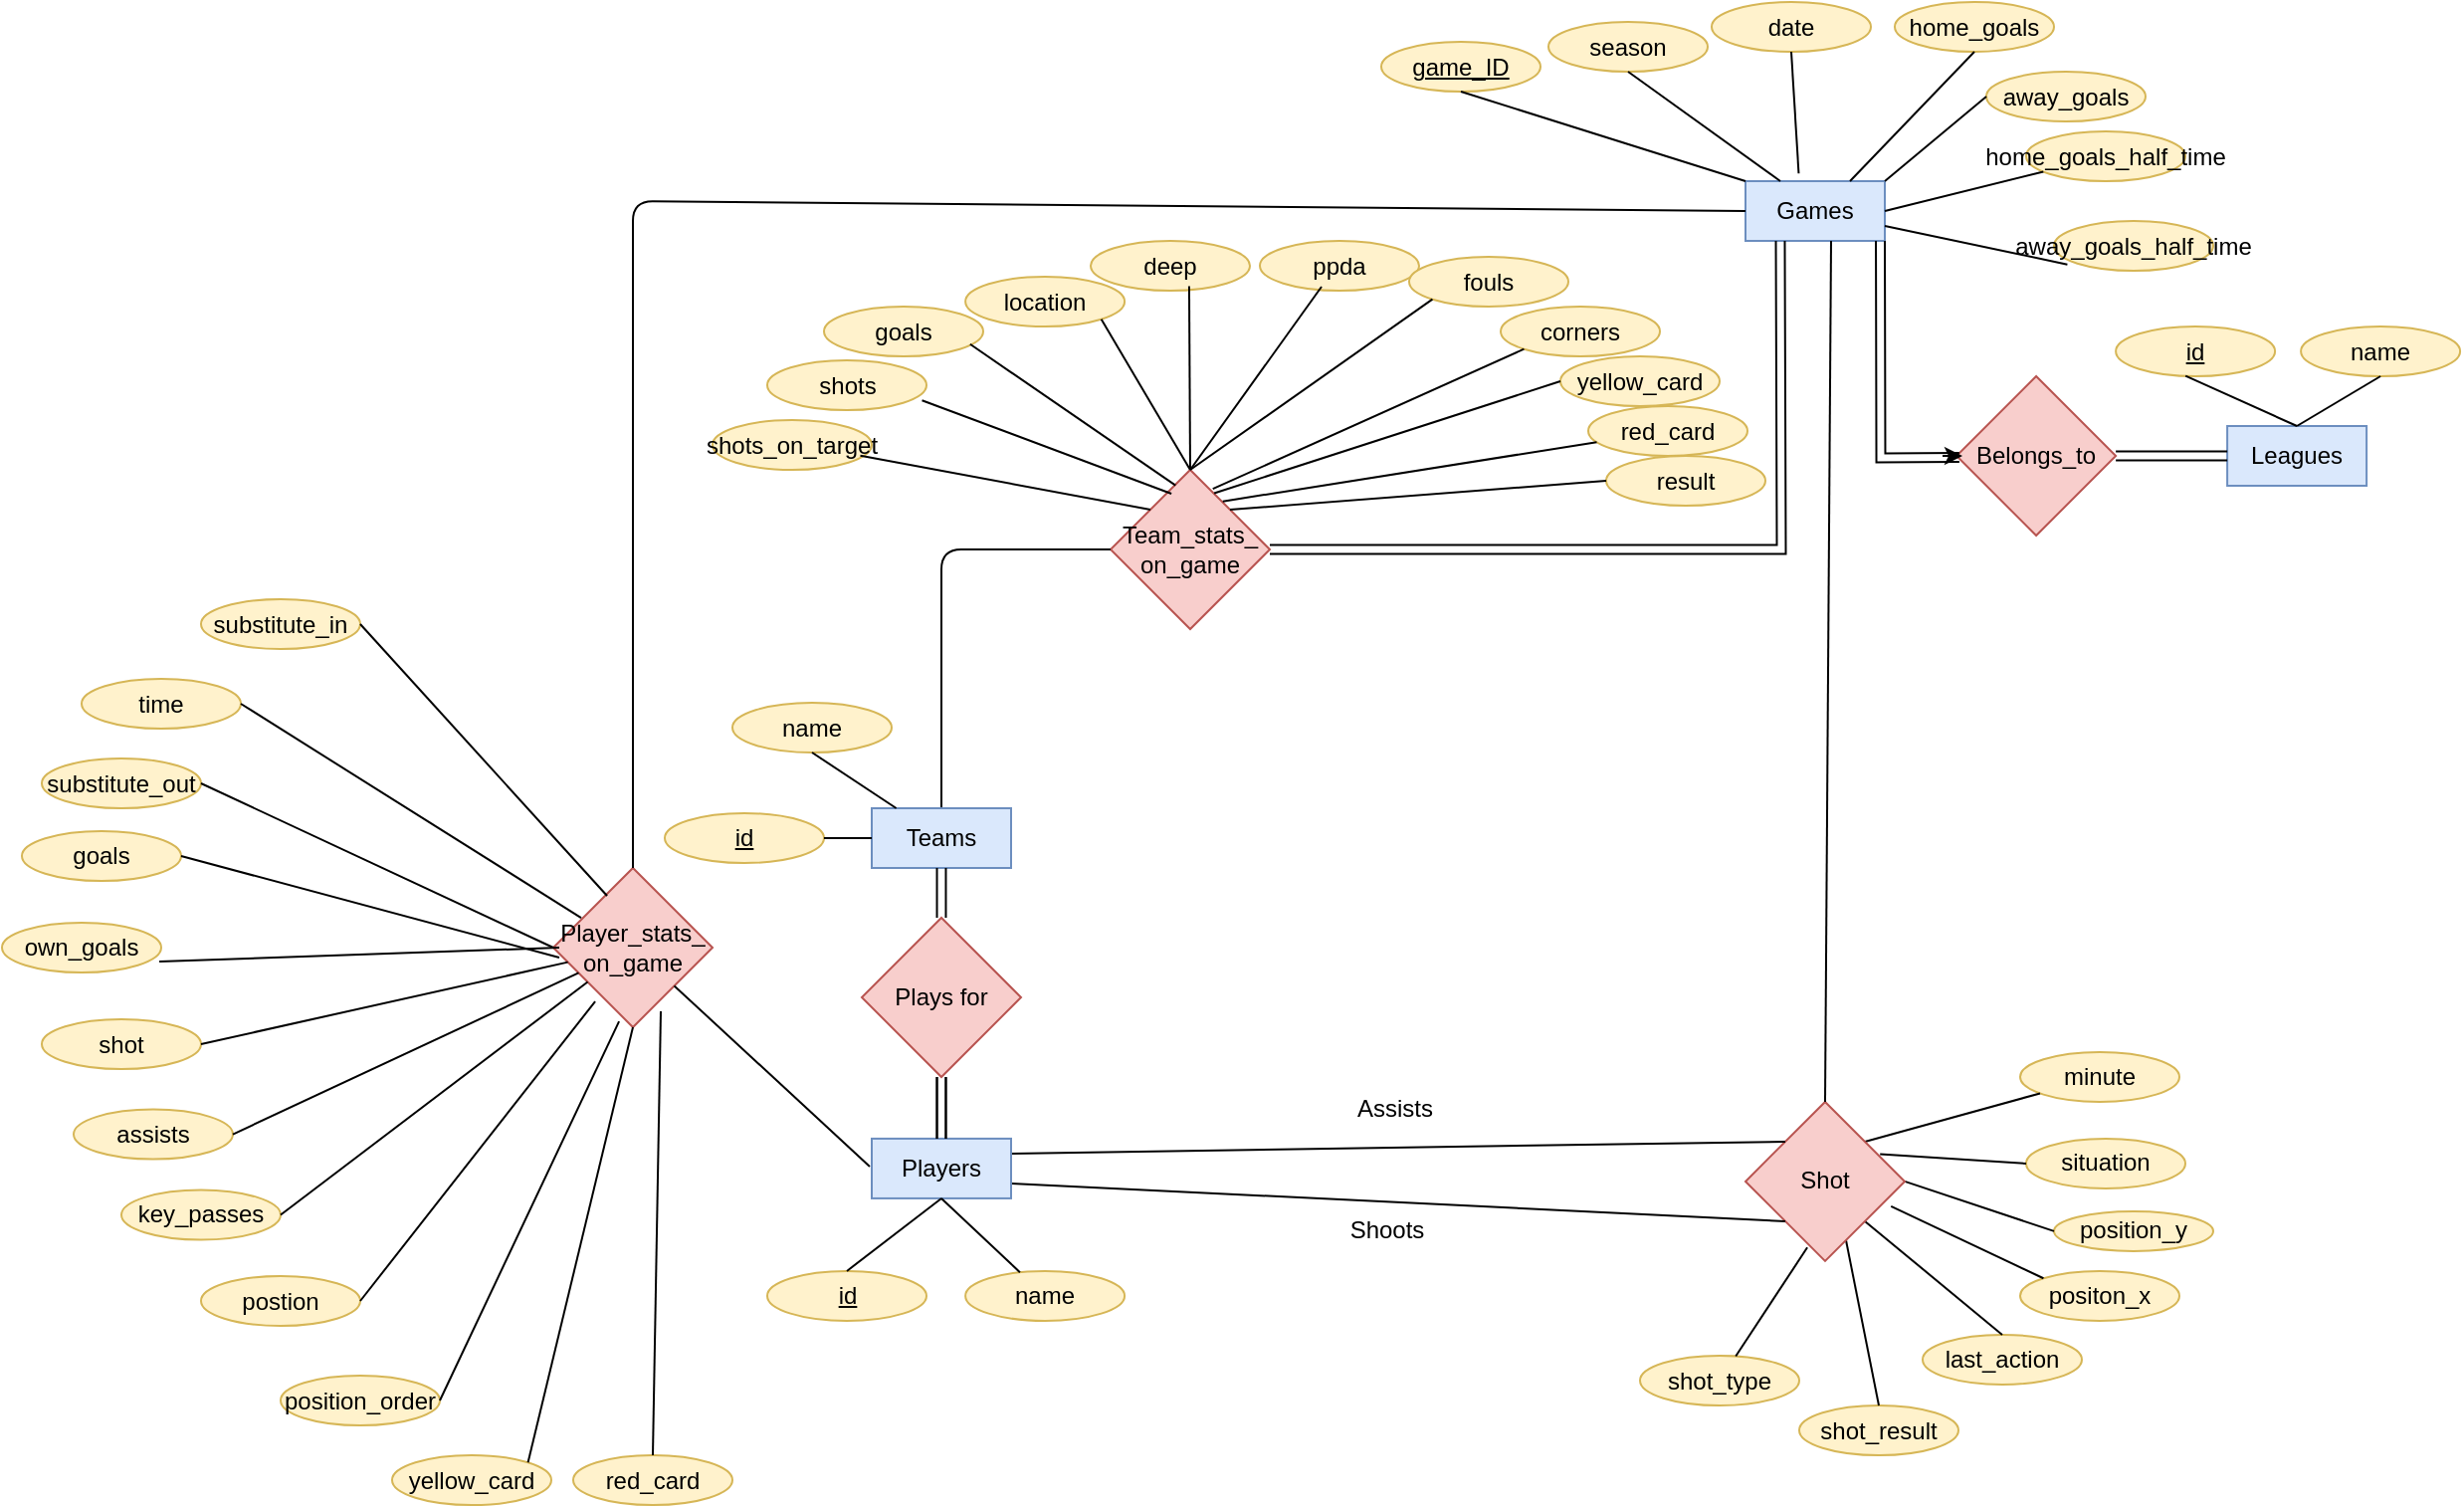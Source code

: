 <mxfile version="15.5.8" type="device"><diagram id="uueZ-VJAmsotww1kCREx" name="Page-1"><mxGraphModel dx="2762" dy="-113" grid="1" gridSize="10" guides="1" tooltips="1" connect="1" arrows="1" fold="1" page="1" pageScale="1" pageWidth="1100" pageHeight="850" math="0" shadow="0"><root><mxCell id="0"/><mxCell id="1" parent="0"/><mxCell id="9hsMUB3Afb42HkKwPOft-4" value="Games" style="rounded=0;whiteSpace=wrap;html=1;fillColor=#dae8fc;strokeColor=#6c8ebf;" parent="1" vertex="1"><mxGeometry x="226" y="988" width="70" height="30" as="geometry"/></mxCell><mxCell id="9hsMUB3Afb42HkKwPOft-22" value="name" style="ellipse;whiteSpace=wrap;html=1;fillColor=#fff2cc;strokeColor=#d6b656;" parent="1" vertex="1"><mxGeometry x="-283" y="1250" width="80" height="25" as="geometry"/></mxCell><mxCell id="9hsMUB3Afb42HkKwPOft-31" value="name" style="ellipse;whiteSpace=wrap;html=1;fillColor=#fff2cc;strokeColor=#d6b656;" parent="1" vertex="1"><mxGeometry x="-165.94" y="1535.46" width="80" height="25" as="geometry"/></mxCell><mxCell id="9hsMUB3Afb42HkKwPOft-53" value="minute" style="ellipse;whiteSpace=wrap;html=1;fillColor=#fff2cc;strokeColor=#d6b656;" parent="1" vertex="1"><mxGeometry x="364" y="1425.46" width="80" height="25" as="geometry"/></mxCell><mxCell id="9hsMUB3Afb42HkKwPOft-56" value="situation" style="ellipse;whiteSpace=wrap;html=1;fillColor=#fff2cc;strokeColor=#d6b656;" parent="1" vertex="1"><mxGeometry x="367" y="1468.96" width="80" height="25" as="geometry"/></mxCell><mxCell id="9hsMUB3Afb42HkKwPOft-57" value="last_action" style="ellipse;whiteSpace=wrap;html=1;fillColor=#fff2cc;strokeColor=#d6b656;" parent="1" vertex="1"><mxGeometry x="315" y="1567.46" width="80" height="25" as="geometry"/></mxCell><mxCell id="9hsMUB3Afb42HkKwPOft-58" value="shot_type" style="ellipse;whiteSpace=wrap;html=1;fillColor=#fff2cc;strokeColor=#d6b656;" parent="1" vertex="1"><mxGeometry x="173" y="1578" width="80" height="25" as="geometry"/></mxCell><mxCell id="9hsMUB3Afb42HkKwPOft-59" value="shot_result" style="ellipse;whiteSpace=wrap;html=1;fillColor=#fff2cc;strokeColor=#d6b656;" parent="1" vertex="1"><mxGeometry x="253" y="1603" width="80" height="25" as="geometry"/></mxCell><mxCell id="9hsMUB3Afb42HkKwPOft-61" value="positon_x" style="ellipse;whiteSpace=wrap;html=1;fillColor=#fff2cc;strokeColor=#d6b656;" parent="1" vertex="1"><mxGeometry x="364" y="1535.46" width="80" height="25" as="geometry"/></mxCell><mxCell id="9hsMUB3Afb42HkKwPOft-62" value="position_y" style="ellipse;whiteSpace=wrap;html=1;fillColor=#fff2cc;strokeColor=#d6b656;" parent="1" vertex="1"><mxGeometry x="381" y="1505.46" width="80" height="20" as="geometry"/></mxCell><mxCell id="9hsMUB3Afb42HkKwPOft-66" value="" style="endArrow=none;html=1;entryX=0.388;entryY=0.915;entryDx=0;entryDy=0;entryPerimeter=0;" parent="1" source="9hsMUB3Afb42HkKwPOft-58" target="bdqrUwtR641LhR5t9HQw-54" edge="1"><mxGeometry width="50" height="50" relative="1" as="geometry"><mxPoint x="189" y="1601.73" as="sourcePoint"/><mxPoint x="491" y="1595.46" as="targetPoint"/></mxGeometry></mxCell><mxCell id="9hsMUB3Afb42HkKwPOft-67" value="" style="endArrow=none;html=1;exitX=0.5;exitY=0;exitDx=0;exitDy=0;entryX=0.63;entryY=0.863;entryDx=0;entryDy=0;entryPerimeter=0;" parent="1" source="9hsMUB3Afb42HkKwPOft-59" target="bdqrUwtR641LhR5t9HQw-54" edge="1"><mxGeometry width="50" height="50" relative="1" as="geometry"><mxPoint x="441" y="1645.46" as="sourcePoint"/><mxPoint x="491" y="1595.46" as="targetPoint"/></mxGeometry></mxCell><mxCell id="9hsMUB3Afb42HkKwPOft-68" value="" style="endArrow=none;html=1;exitX=0.5;exitY=0;exitDx=0;exitDy=0;entryX=1;entryY=1;entryDx=0;entryDy=0;" parent="1" source="9hsMUB3Afb42HkKwPOft-57" target="bdqrUwtR641LhR5t9HQw-54" edge="1"><mxGeometry width="50" height="50" relative="1" as="geometry"><mxPoint x="441" y="1645.46" as="sourcePoint"/><mxPoint x="491" y="1595.46" as="targetPoint"/></mxGeometry></mxCell><mxCell id="9hsMUB3Afb42HkKwPOft-69" value="" style="endArrow=none;html=1;exitX=0.914;exitY=0.656;exitDx=0;exitDy=0;entryX=0;entryY=0;entryDx=0;entryDy=0;exitPerimeter=0;" parent="1" source="bdqrUwtR641LhR5t9HQw-54" target="9hsMUB3Afb42HkKwPOft-61" edge="1"><mxGeometry width="50" height="50" relative="1" as="geometry"><mxPoint x="441" y="1645.46" as="sourcePoint"/><mxPoint x="491" y="1595.46" as="targetPoint"/></mxGeometry></mxCell><mxCell id="9hsMUB3Afb42HkKwPOft-70" value="" style="endArrow=none;html=1;exitX=1;exitY=0.5;exitDx=0;exitDy=0;entryX=0;entryY=0.5;entryDx=0;entryDy=0;" parent="1" source="bdqrUwtR641LhR5t9HQw-54" target="9hsMUB3Afb42HkKwPOft-62" edge="1"><mxGeometry width="50" height="50" relative="1" as="geometry"><mxPoint x="441" y="1645.46" as="sourcePoint"/><mxPoint x="491" y="1595.46" as="targetPoint"/></mxGeometry></mxCell><mxCell id="9hsMUB3Afb42HkKwPOft-71" value="" style="endArrow=none;html=1;exitX=0.845;exitY=0.329;exitDx=0;exitDy=0;entryX=0;entryY=0.5;entryDx=0;entryDy=0;exitPerimeter=0;" parent="1" source="bdqrUwtR641LhR5t9HQw-54" target="9hsMUB3Afb42HkKwPOft-56" edge="1"><mxGeometry width="50" height="50" relative="1" as="geometry"><mxPoint x="441" y="1645.46" as="sourcePoint"/><mxPoint x="491" y="1595.46" as="targetPoint"/></mxGeometry></mxCell><mxCell id="9hsMUB3Afb42HkKwPOft-72" value="" style="endArrow=none;html=1;exitX=1;exitY=0;exitDx=0;exitDy=0;" parent="1" source="bdqrUwtR641LhR5t9HQw-54" target="9hsMUB3Afb42HkKwPOft-53" edge="1"><mxGeometry width="50" height="50" relative="1" as="geometry"><mxPoint x="441" y="1645.46" as="sourcePoint"/><mxPoint x="491" y="1595.46" as="targetPoint"/></mxGeometry></mxCell><mxCell id="9hsMUB3Afb42HkKwPOft-75" value="Player_stats_&lt;br&gt;on_game" style="rhombus;whiteSpace=wrap;html=1;fillColor=#f8cecc;strokeColor=#b85450;" parent="1" vertex="1"><mxGeometry x="-373" y="1333" width="80" height="80" as="geometry"/></mxCell><mxCell id="9hsMUB3Afb42HkKwPOft-76" value="" style="endArrow=none;html=1;entryX=0;entryY=0.5;entryDx=0;entryDy=0;" parent="1" source="9hsMUB3Afb42HkKwPOft-75" edge="1"><mxGeometry width="50" height="50" relative="1" as="geometry"><mxPoint x="-332" y="1468" as="sourcePoint"/><mxPoint x="-214" y="1483" as="targetPoint"/></mxGeometry></mxCell><mxCell id="9hsMUB3Afb42HkKwPOft-77" value="" style="endArrow=none;html=1;entryX=0;entryY=0.5;entryDx=0;entryDy=0;exitX=0.5;exitY=0;exitDx=0;exitDy=0;" parent="1" source="9hsMUB3Afb42HkKwPOft-75" target="9hsMUB3Afb42HkKwPOft-4" edge="1"><mxGeometry width="50" height="50" relative="1" as="geometry"><mxPoint x="-470" y="1303" as="sourcePoint"/><mxPoint x="-420" y="1253" as="targetPoint"/><Array as="points"><mxPoint x="-333" y="998"/></Array></mxGeometry></mxCell><mxCell id="bdqrUwtR641LhR5t9HQw-1" value="goals" style="ellipse;whiteSpace=wrap;html=1;fillColor=#fff2cc;strokeColor=#d6b656;" parent="1" vertex="1"><mxGeometry x="-640" y="1314.5" width="80" height="25" as="geometry"/></mxCell><mxCell id="bdqrUwtR641LhR5t9HQw-2" value="own_goals" style="ellipse;whiteSpace=wrap;html=1;fillColor=#fff2cc;strokeColor=#d6b656;" parent="1" vertex="1"><mxGeometry x="-650" y="1360.5" width="80" height="25" as="geometry"/></mxCell><mxCell id="bdqrUwtR641LhR5t9HQw-3" value="shot" style="ellipse;whiteSpace=wrap;html=1;fillColor=#fff2cc;strokeColor=#d6b656;" parent="1" vertex="1"><mxGeometry x="-630" y="1409" width="80" height="25" as="geometry"/></mxCell><mxCell id="bdqrUwtR641LhR5t9HQw-4" value="assists" style="ellipse;whiteSpace=wrap;html=1;fillColor=#fff2cc;strokeColor=#d6b656;" parent="1" vertex="1"><mxGeometry x="-614" y="1454.27" width="80" height="25" as="geometry"/></mxCell><mxCell id="bdqrUwtR641LhR5t9HQw-5" value="key_passes" style="ellipse;whiteSpace=wrap;html=1;fillColor=#fff2cc;strokeColor=#d6b656;" parent="1" vertex="1"><mxGeometry x="-590" y="1494.77" width="80" height="25" as="geometry"/></mxCell><mxCell id="bdqrUwtR641LhR5t9HQw-6" value="postion" style="ellipse;whiteSpace=wrap;html=1;fillColor=#fff2cc;strokeColor=#d6b656;" parent="1" vertex="1"><mxGeometry x="-550" y="1538" width="80" height="25" as="geometry"/></mxCell><mxCell id="bdqrUwtR641LhR5t9HQw-7" value="position_order" style="ellipse;whiteSpace=wrap;html=1;fillColor=#fff2cc;strokeColor=#d6b656;" parent="1" vertex="1"><mxGeometry x="-510" y="1588" width="80" height="25" as="geometry"/></mxCell><mxCell id="bdqrUwtR641LhR5t9HQw-8" value="yellow_card" style="ellipse;whiteSpace=wrap;html=1;fillColor=#fff2cc;strokeColor=#d6b656;" parent="1" vertex="1"><mxGeometry x="-454" y="1628" width="80" height="25" as="geometry"/></mxCell><mxCell id="bdqrUwtR641LhR5t9HQw-9" value="red_card" style="ellipse;whiteSpace=wrap;html=1;fillColor=#fff2cc;strokeColor=#d6b656;" parent="1" vertex="1"><mxGeometry x="-363" y="1628" width="80" height="25" as="geometry"/></mxCell><mxCell id="bdqrUwtR641LhR5t9HQw-10" value="time&lt;span style=&quot;color: rgba(0 , 0 , 0 , 0) ; font-family: monospace ; font-size: 0px&quot;&gt;%3CmxGraphModel%3E%3Croot%3E%3CmxCell%20id%3D%220%22%2F%3E%3CmxCell%20id%3D%221%22%20parent%3D%220%22%2F%3E%3CmxCell%20id%3D%222%22%20value%3D%22goals%22%20style%3D%22ellipse%3BwhiteSpace%3Dwrap%3Bhtml%3D1%3BfillColor%3D%23fff2cc%3BstrokeColor%3D%23d6b656%3B%22%20vertex%3D%221%22%20parent%3D%221%22%3E%3CmxGeometry%20x%3D%22-80%22%20y%3D%221276.5%22%20width%3D%2280%22%20height%3D%2225%22%20as%3D%22geometry%22%2F%3E%3C%2FmxCell%3E%3C%2Froot%3E%3C%2FmxGraphModel%3E&lt;/span&gt;&lt;span style=&quot;color: rgba(0 , 0 , 0 , 0) ; font-family: monospace ; font-size: 0px&quot;&gt;%3CmxGraphModel%3E%3Croot%3E%3CmxCell%20id%3D%220%22%2F%3E%3CmxCell%20id%3D%221%22%20parent%3D%220%22%2F%3E%3CmxCell%20id%3D%222%22%20value%3D%22goals%22%20style%3D%22ellipse%3BwhiteSpace%3Dwrap%3Bhtml%3D1%3BfillColor%3D%23fff2cc%3BstrokeColor%3D%23d6b656%3B%22%20vertex%3D%221%22%20parent%3D%221%22%3E%3CmxGeometry%20x%3D%22-80%22%20y%3D%221276.5%22%20width%3D%2280%22%20height%3D%2225%22%20as%3D%22geometry%22%2F%3E%3C%2FmxCell%3E%3C%2Froot%3E%3C%2FmxGraphModel%3E&lt;/span&gt;" style="ellipse;whiteSpace=wrap;html=1;fillColor=#fff2cc;strokeColor=#d6b656;" parent="1" vertex="1"><mxGeometry x="-610" y="1238" width="80" height="25" as="geometry"/></mxCell><mxCell id="bdqrUwtR641LhR5t9HQw-11" value="substitute_in" style="ellipse;whiteSpace=wrap;html=1;fillColor=#fff2cc;strokeColor=#d6b656;" parent="1" vertex="1"><mxGeometry x="-550" y="1198" width="80" height="25" as="geometry"/></mxCell><mxCell id="bdqrUwtR641LhR5t9HQw-13" value="substitute_out" style="ellipse;whiteSpace=wrap;html=1;fillColor=#fff2cc;strokeColor=#d6b656;" parent="1" vertex="1"><mxGeometry x="-630" y="1278" width="80" height="25" as="geometry"/></mxCell><mxCell id="bdqrUwtR641LhR5t9HQw-16" style="edgeStyle=orthogonalEdgeStyle;rounded=0;orthogonalLoop=1;jettySize=auto;html=1;exitX=0.5;exitY=1;exitDx=0;exitDy=0;" parent="1" source="bdqrUwtR641LhR5t9HQw-4" target="bdqrUwtR641LhR5t9HQw-4" edge="1"><mxGeometry relative="1" as="geometry"/></mxCell><mxCell id="bdqrUwtR641LhR5t9HQw-17" value="" style="endArrow=none;html=1;exitX=1;exitY=0.5;exitDx=0;exitDy=0;entryX=0.338;entryY=0.175;entryDx=0;entryDy=0;entryPerimeter=0;" parent="1" source="bdqrUwtR641LhR5t9HQw-11" target="9hsMUB3Afb42HkKwPOft-75" edge="1"><mxGeometry width="50" height="50" relative="1" as="geometry"><mxPoint x="-210" y="1468" as="sourcePoint"/><mxPoint x="-160" y="1418" as="targetPoint"/></mxGeometry></mxCell><mxCell id="bdqrUwtR641LhR5t9HQw-18" value="" style="endArrow=none;html=1;entryX=1;entryY=0.5;entryDx=0;entryDy=0;exitX=0.175;exitY=0.313;exitDx=0;exitDy=0;exitPerimeter=0;" parent="1" source="9hsMUB3Afb42HkKwPOft-75" target="bdqrUwtR641LhR5t9HQw-10" edge="1"><mxGeometry width="50" height="50" relative="1" as="geometry"><mxPoint x="-210" y="1468" as="sourcePoint"/><mxPoint x="-160" y="1418" as="targetPoint"/></mxGeometry></mxCell><mxCell id="bdqrUwtR641LhR5t9HQw-19" value="" style="endArrow=none;html=1;entryX=1;entryY=0.5;entryDx=0;entryDy=0;exitX=0;exitY=0.5;exitDx=0;exitDy=0;" parent="1" source="9hsMUB3Afb42HkKwPOft-75" target="bdqrUwtR641LhR5t9HQw-13" edge="1"><mxGeometry width="50" height="50" relative="1" as="geometry"><mxPoint x="-210" y="1468" as="sourcePoint"/><mxPoint x="-160" y="1418" as="targetPoint"/></mxGeometry></mxCell><mxCell id="bdqrUwtR641LhR5t9HQw-20" value="" style="endArrow=none;html=1;entryX=1;entryY=0.5;entryDx=0;entryDy=0;" parent="1" target="bdqrUwtR641LhR5t9HQw-1" edge="1"><mxGeometry width="50" height="50" relative="1" as="geometry"><mxPoint x="-370" y="1378" as="sourcePoint"/><mxPoint x="-160" y="1418" as="targetPoint"/></mxGeometry></mxCell><mxCell id="bdqrUwtR641LhR5t9HQw-21" value="" style="endArrow=none;html=1;entryX=0.988;entryY=0.78;entryDx=0;entryDy=0;entryPerimeter=0;" parent="1" target="bdqrUwtR641LhR5t9HQw-2" edge="1"><mxGeometry width="50" height="50" relative="1" as="geometry"><mxPoint x="-370" y="1373" as="sourcePoint"/><mxPoint x="-160" y="1418" as="targetPoint"/></mxGeometry></mxCell><mxCell id="bdqrUwtR641LhR5t9HQw-22" value="" style="endArrow=none;html=1;entryX=1;entryY=0.5;entryDx=0;entryDy=0;" parent="1" source="9hsMUB3Afb42HkKwPOft-75" target="bdqrUwtR641LhR5t9HQw-3" edge="1"><mxGeometry width="50" height="50" relative="1" as="geometry"><mxPoint x="-210" y="1468" as="sourcePoint"/><mxPoint x="-160" y="1418" as="targetPoint"/></mxGeometry></mxCell><mxCell id="bdqrUwtR641LhR5t9HQw-23" value="" style="endArrow=none;html=1;entryX=1;entryY=0.5;entryDx=0;entryDy=0;" parent="1" source="9hsMUB3Afb42HkKwPOft-75" target="bdqrUwtR641LhR5t9HQw-4" edge="1"><mxGeometry width="50" height="50" relative="1" as="geometry"><mxPoint x="-210" y="1468" as="sourcePoint"/><mxPoint x="-160" y="1418" as="targetPoint"/></mxGeometry></mxCell><mxCell id="bdqrUwtR641LhR5t9HQw-24" value="" style="endArrow=none;html=1;entryX=1;entryY=0.5;entryDx=0;entryDy=0;" parent="1" source="9hsMUB3Afb42HkKwPOft-75" target="bdqrUwtR641LhR5t9HQw-5" edge="1"><mxGeometry width="50" height="50" relative="1" as="geometry"><mxPoint x="-210" y="1468" as="sourcePoint"/><mxPoint x="-160" y="1418" as="targetPoint"/></mxGeometry></mxCell><mxCell id="bdqrUwtR641LhR5t9HQw-25" value="" style="endArrow=none;html=1;entryX=1;entryY=0.5;entryDx=0;entryDy=0;exitX=0.263;exitY=0.838;exitDx=0;exitDy=0;exitPerimeter=0;" parent="1" source="9hsMUB3Afb42HkKwPOft-75" target="bdqrUwtR641LhR5t9HQw-6" edge="1"><mxGeometry width="50" height="50" relative="1" as="geometry"><mxPoint x="-210" y="1468" as="sourcePoint"/><mxPoint x="-160" y="1418" as="targetPoint"/></mxGeometry></mxCell><mxCell id="bdqrUwtR641LhR5t9HQw-26" value="" style="endArrow=none;html=1;entryX=1;entryY=0.5;entryDx=0;entryDy=0;exitX=0.413;exitY=0.963;exitDx=0;exitDy=0;exitPerimeter=0;" parent="1" source="9hsMUB3Afb42HkKwPOft-75" target="bdqrUwtR641LhR5t9HQw-7" edge="1"><mxGeometry width="50" height="50" relative="1" as="geometry"><mxPoint x="-210" y="1468" as="sourcePoint"/><mxPoint x="-160" y="1418" as="targetPoint"/></mxGeometry></mxCell><mxCell id="bdqrUwtR641LhR5t9HQw-27" value="" style="endArrow=none;html=1;entryX=1;entryY=0;entryDx=0;entryDy=0;exitX=0.5;exitY=1;exitDx=0;exitDy=0;" parent="1" source="9hsMUB3Afb42HkKwPOft-75" target="bdqrUwtR641LhR5t9HQw-8" edge="1"><mxGeometry width="50" height="50" relative="1" as="geometry"><mxPoint x="-210" y="1468" as="sourcePoint"/><mxPoint x="-160" y="1418" as="targetPoint"/></mxGeometry></mxCell><mxCell id="bdqrUwtR641LhR5t9HQw-28" value="" style="endArrow=none;html=1;entryX=0.5;entryY=0;entryDx=0;entryDy=0;exitX=0.675;exitY=0.9;exitDx=0;exitDy=0;exitPerimeter=0;" parent="1" source="9hsMUB3Afb42HkKwPOft-75" target="bdqrUwtR641LhR5t9HQw-9" edge="1"><mxGeometry width="50" height="50" relative="1" as="geometry"><mxPoint x="-210" y="1468" as="sourcePoint"/><mxPoint x="-160" y="1418" as="targetPoint"/></mxGeometry></mxCell><mxCell id="bdqrUwtR641LhR5t9HQw-29" value="&lt;u&gt;game_ID&lt;/u&gt;" style="ellipse;whiteSpace=wrap;html=1;fillColor=#fff2cc;strokeColor=#d6b656;" parent="1" vertex="1"><mxGeometry x="43" y="918" width="80" height="25" as="geometry"/></mxCell><mxCell id="bdqrUwtR641LhR5t9HQw-30" value="season" style="ellipse;whiteSpace=wrap;html=1;fillColor=#fff2cc;strokeColor=#d6b656;" parent="1" vertex="1"><mxGeometry x="127" y="908" width="80" height="25" as="geometry"/></mxCell><mxCell id="bdqrUwtR641LhR5t9HQw-32" value="date" style="ellipse;whiteSpace=wrap;html=1;fillColor=#fff2cc;strokeColor=#d6b656;" parent="1" vertex="1"><mxGeometry x="209" y="898" width="80" height="25" as="geometry"/></mxCell><mxCell id="bdqrUwtR641LhR5t9HQw-34" value="Team_stats_&lt;br&gt;on_game" style="rhombus;whiteSpace=wrap;html=1;fillColor=#f8cecc;strokeColor=#b85450;" parent="1" vertex="1"><mxGeometry x="-93" y="1133" width="80" height="80" as="geometry"/></mxCell><mxCell id="bdqrUwtR641LhR5t9HQw-43" value="home_goals" style="ellipse;whiteSpace=wrap;html=1;fillColor=#fff2cc;strokeColor=#d6b656;" parent="1" vertex="1"><mxGeometry x="301" y="898" width="80" height="25" as="geometry"/></mxCell><mxCell id="bdqrUwtR641LhR5t9HQw-44" value="away_goals" style="ellipse;whiteSpace=wrap;html=1;fillColor=#fff2cc;strokeColor=#d6b656;" parent="1" vertex="1"><mxGeometry x="347" y="933" width="80" height="25" as="geometry"/></mxCell><mxCell id="bdqrUwtR641LhR5t9HQw-45" value="home_goals_half_time" style="ellipse;whiteSpace=wrap;html=1;fillColor=#fff2cc;strokeColor=#d6b656;" parent="1" vertex="1"><mxGeometry x="367" y="963" width="80" height="25" as="geometry"/></mxCell><mxCell id="bdqrUwtR641LhR5t9HQw-46" value="away_goals_half_time" style="ellipse;whiteSpace=wrap;html=1;fillColor=#fff2cc;strokeColor=#d6b656;" parent="1" vertex="1"><mxGeometry x="381" y="1008" width="80" height="25" as="geometry"/></mxCell><mxCell id="bdqrUwtR641LhR5t9HQw-47" value="" style="endArrow=none;html=1;entryX=0.5;entryY=1;entryDx=0;entryDy=0;exitX=0;exitY=0;exitDx=0;exitDy=0;" parent="1" source="9hsMUB3Afb42HkKwPOft-4" target="bdqrUwtR641LhR5t9HQw-29" edge="1"><mxGeometry width="50" height="50" relative="1" as="geometry"><mxPoint x="47" y="1348" as="sourcePoint"/><mxPoint x="97" y="1298" as="targetPoint"/></mxGeometry></mxCell><mxCell id="bdqrUwtR641LhR5t9HQw-48" value="" style="endArrow=none;html=1;entryX=0.5;entryY=1;entryDx=0;entryDy=0;exitX=0.25;exitY=0;exitDx=0;exitDy=0;" parent="1" source="9hsMUB3Afb42HkKwPOft-4" target="bdqrUwtR641LhR5t9HQw-30" edge="1"><mxGeometry width="50" height="50" relative="1" as="geometry"><mxPoint x="47" y="1348" as="sourcePoint"/><mxPoint x="97" y="1298" as="targetPoint"/></mxGeometry></mxCell><mxCell id="bdqrUwtR641LhR5t9HQw-49" value="" style="endArrow=none;html=1;entryX=0.5;entryY=1;entryDx=0;entryDy=0;exitX=0.382;exitY=-0.129;exitDx=0;exitDy=0;exitPerimeter=0;" parent="1" source="9hsMUB3Afb42HkKwPOft-4" target="bdqrUwtR641LhR5t9HQw-32" edge="1"><mxGeometry width="50" height="50" relative="1" as="geometry"><mxPoint x="47" y="1348" as="sourcePoint"/><mxPoint x="97" y="1298" as="targetPoint"/></mxGeometry></mxCell><mxCell id="bdqrUwtR641LhR5t9HQw-50" value="" style="endArrow=none;html=1;entryX=0.5;entryY=1;entryDx=0;entryDy=0;exitX=0.75;exitY=0;exitDx=0;exitDy=0;" parent="1" source="9hsMUB3Afb42HkKwPOft-4" target="bdqrUwtR641LhR5t9HQw-43" edge="1"><mxGeometry width="50" height="50" relative="1" as="geometry"><mxPoint x="47" y="1348" as="sourcePoint"/><mxPoint x="97" y="1298" as="targetPoint"/></mxGeometry></mxCell><mxCell id="bdqrUwtR641LhR5t9HQw-51" value="" style="endArrow=none;html=1;entryX=0;entryY=0.5;entryDx=0;entryDy=0;exitX=1;exitY=0;exitDx=0;exitDy=0;" parent="1" source="9hsMUB3Afb42HkKwPOft-4" target="bdqrUwtR641LhR5t9HQw-44" edge="1"><mxGeometry width="50" height="50" relative="1" as="geometry"><mxPoint x="47" y="1348" as="sourcePoint"/><mxPoint x="97" y="1298" as="targetPoint"/></mxGeometry></mxCell><mxCell id="bdqrUwtR641LhR5t9HQw-52" value="" style="endArrow=none;html=1;exitX=1;exitY=0.5;exitDx=0;exitDy=0;" parent="1" source="9hsMUB3Afb42HkKwPOft-4" target="bdqrUwtR641LhR5t9HQw-45" edge="1"><mxGeometry width="50" height="50" relative="1" as="geometry"><mxPoint x="47" y="1348" as="sourcePoint"/><mxPoint x="97" y="1298" as="targetPoint"/></mxGeometry></mxCell><mxCell id="bdqrUwtR641LhR5t9HQw-53" value="" style="endArrow=none;html=1;entryX=0.084;entryY=0.873;entryDx=0;entryDy=0;entryPerimeter=0;exitX=1;exitY=0.75;exitDx=0;exitDy=0;" parent="1" source="9hsMUB3Afb42HkKwPOft-4" target="bdqrUwtR641LhR5t9HQw-46" edge="1"><mxGeometry width="50" height="50" relative="1" as="geometry"><mxPoint x="47" y="1348" as="sourcePoint"/><mxPoint x="97" y="1298" as="targetPoint"/></mxGeometry></mxCell><mxCell id="bdqrUwtR641LhR5t9HQw-54" value="Shot" style="rhombus;whiteSpace=wrap;html=1;fillColor=#f8cecc;strokeColor=#b85450;" parent="1" vertex="1"><mxGeometry x="226" y="1450.46" width="80" height="80" as="geometry"/></mxCell><mxCell id="bdqrUwtR641LhR5t9HQw-56" value="" style="endArrow=none;html=1;exitX=0.5;exitY=0;exitDx=0;exitDy=0;" parent="1" source="bdqrUwtR641LhR5t9HQw-54" edge="1"><mxGeometry width="50" height="50" relative="1" as="geometry"><mxPoint x="260" y="1428" as="sourcePoint"/><mxPoint x="269" y="1018" as="targetPoint"/></mxGeometry></mxCell><mxCell id="bdqrUwtR641LhR5t9HQw-59" value="" style="endArrow=none;html=1;entryX=0;entryY=0;entryDx=0;entryDy=0;exitX=1;exitY=0.25;exitDx=0;exitDy=0;" parent="1" source="Ac9XlFKO8q1BTWfBgDmr-5" target="bdqrUwtR641LhR5t9HQw-54" edge="1"><mxGeometry width="50" height="50" relative="1" as="geometry"><mxPoint x="-60" y="1450" as="sourcePoint"/><mxPoint x="170" y="1378" as="targetPoint"/></mxGeometry></mxCell><mxCell id="bdqrUwtR641LhR5t9HQw-60" value="" style="endArrow=none;html=1;entryX=0;entryY=1;entryDx=0;entryDy=0;exitX=1;exitY=0.75;exitDx=0;exitDy=0;" parent="1" source="Ac9XlFKO8q1BTWfBgDmr-5" target="bdqrUwtR641LhR5t9HQw-54" edge="1"><mxGeometry width="50" height="50" relative="1" as="geometry"><mxPoint x="-144" y="1490.5" as="sourcePoint"/><mxPoint x="170" y="1378" as="targetPoint"/></mxGeometry></mxCell><mxCell id="bdqrUwtR641LhR5t9HQw-61" value="Assists" style="text;html=1;strokeColor=none;fillColor=none;align=center;verticalAlign=middle;whiteSpace=wrap;rounded=0;" parent="1" vertex="1"><mxGeometry x="30" y="1443.96" width="40" height="20" as="geometry"/></mxCell><mxCell id="bdqrUwtR641LhR5t9HQw-64" value="Shoots" style="text;html=1;strokeColor=none;fillColor=none;align=center;verticalAlign=middle;whiteSpace=wrap;rounded=0;" parent="1" vertex="1"><mxGeometry x="26" y="1505.46" width="40" height="20" as="geometry"/></mxCell><mxCell id="bdqrUwtR641LhR5t9HQw-69" value="location" style="ellipse;whiteSpace=wrap;html=1;fillColor=#fff2cc;strokeColor=#d6b656;" parent="1" vertex="1"><mxGeometry x="-165.94" y="1036" width="80" height="25" as="geometry"/></mxCell><mxCell id="bdqrUwtR641LhR5t9HQw-70" value="goals&lt;span style=&quot;color: rgba(0 , 0 , 0 , 0) ; font-family: monospace ; font-size: 0px&quot;&gt;%3CmxGraphModel%3E%3Croot%3E%3CmxCell%20id%3D%220%22%2F%3E%3CmxCell%20id%3D%221%22%20parent%3D%220%22%2F%3E%3CmxCell%20id%3D%222%22%20value%3D%22season%22%20style%3D%22ellipse%3BwhiteSpace%3Dwrap%3Bhtml%3D1%3BfillColor%3D%23fff2cc%3BstrokeColor%3D%23d6b656%3B%22%20vertex%3D%221%22%20parent%3D%221%22%3E%3CmxGeometry%20x%3D%22318%22%20y%3D%221070%22%20width%3D%2280%22%20height%3D%2225%22%20as%3D%22geometry%22%2F%3E%3C%2FmxCell%3E%3C%2Froot%3E%3C%2FmxGraphModel%3E&lt;/span&gt;" style="ellipse;whiteSpace=wrap;html=1;fillColor=#fff2cc;strokeColor=#d6b656;" parent="1" vertex="1"><mxGeometry x="-237" y="1051" width="80" height="25" as="geometry"/></mxCell><mxCell id="bdqrUwtR641LhR5t9HQw-71" value="shots" style="ellipse;whiteSpace=wrap;html=1;fillColor=#fff2cc;strokeColor=#d6b656;" parent="1" vertex="1"><mxGeometry x="-265.5" y="1078" width="80" height="25" as="geometry"/></mxCell><mxCell id="bdqrUwtR641LhR5t9HQw-72" value="shots_on_target" style="ellipse;whiteSpace=wrap;html=1;fillColor=#fff2cc;strokeColor=#d6b656;" parent="1" vertex="1"><mxGeometry x="-293" y="1108" width="80" height="25" as="geometry"/></mxCell><mxCell id="bdqrUwtR641LhR5t9HQw-73" value="deep" style="ellipse;whiteSpace=wrap;html=1;fillColor=#fff2cc;strokeColor=#d6b656;" parent="1" vertex="1"><mxGeometry x="-103" y="1018" width="80" height="25" as="geometry"/></mxCell><mxCell id="bdqrUwtR641LhR5t9HQw-75" value="ppda" style="ellipse;whiteSpace=wrap;html=1;fillColor=#fff2cc;strokeColor=#d6b656;" parent="1" vertex="1"><mxGeometry x="-18" y="1018" width="80" height="25" as="geometry"/></mxCell><mxCell id="bdqrUwtR641LhR5t9HQw-76" value="fouls" style="ellipse;whiteSpace=wrap;html=1;fillColor=#fff2cc;strokeColor=#d6b656;" parent="1" vertex="1"><mxGeometry x="57" y="1026" width="80" height="25" as="geometry"/></mxCell><mxCell id="bdqrUwtR641LhR5t9HQw-77" value="corners&lt;span style=&quot;color: rgba(0 , 0 , 0 , 0) ; font-family: monospace ; font-size: 0px&quot;&gt;%3CmxGraphModel%3E%3Croot%3E%3CmxCell%20id%3D%220%22%2F%3E%3CmxCell%20id%3D%221%22%20parent%3D%220%22%2F%3E%3CmxCell%20id%3D%222%22%20value%3D%22season%22%20style%3D%22ellipse%3BwhiteSpace%3Dwrap%3Bhtml%3D1%3BfillColor%3D%23fff2cc%3BstrokeColor%3D%23d6b656%3B%22%20vertex%3D%221%22%20parent%3D%221%22%3E%3CmxGeometry%20x%3D%22318%22%20y%3D%221070%22%20width%3D%2280%22%20height%3D%2225%22%20as%3D%22geometry%22%2F%3E%3C%2FmxCell%3E%3C%2Froot%3E%3C%2FmxGraphModel%3E&lt;/span&gt;" style="ellipse;whiteSpace=wrap;html=1;fillColor=#fff2cc;strokeColor=#d6b656;" parent="1" vertex="1"><mxGeometry x="103" y="1051" width="80" height="25" as="geometry"/></mxCell><mxCell id="bdqrUwtR641LhR5t9HQw-78" value="yellow_card" style="ellipse;whiteSpace=wrap;html=1;fillColor=#fff2cc;strokeColor=#d6b656;" parent="1" vertex="1"><mxGeometry x="133" y="1076" width="80" height="25" as="geometry"/></mxCell><mxCell id="bdqrUwtR641LhR5t9HQw-79" value="red_card" style="ellipse;whiteSpace=wrap;html=1;fillColor=#fff2cc;strokeColor=#d6b656;" parent="1" vertex="1"><mxGeometry x="147" y="1101" width="80" height="25" as="geometry"/></mxCell><mxCell id="bdqrUwtR641LhR5t9HQw-80" value="result" style="ellipse;whiteSpace=wrap;html=1;fillColor=#fff2cc;strokeColor=#d6b656;" parent="1" vertex="1"><mxGeometry x="156" y="1126" width="80" height="25" as="geometry"/></mxCell><mxCell id="bdqrUwtR641LhR5t9HQw-84" value="" style="endArrow=none;html=1;entryX=0.928;entryY=0.714;entryDx=0;entryDy=0;entryPerimeter=0;exitX=0;exitY=0;exitDx=0;exitDy=0;" parent="1" source="bdqrUwtR641LhR5t9HQw-34" target="bdqrUwtR641LhR5t9HQw-72" edge="1"><mxGeometry width="50" height="50" relative="1" as="geometry"><mxPoint x="-233" y="1226" as="sourcePoint"/><mxPoint x="-183" y="1176" as="targetPoint"/></mxGeometry></mxCell><mxCell id="bdqrUwtR641LhR5t9HQw-85" value="" style="endArrow=none;html=1;entryX=0.972;entryY=0.804;entryDx=0;entryDy=0;entryPerimeter=0;exitX=0.382;exitY=0.15;exitDx=0;exitDy=0;exitPerimeter=0;" parent="1" source="bdqrUwtR641LhR5t9HQw-34" target="bdqrUwtR641LhR5t9HQw-71" edge="1"><mxGeometry width="50" height="50" relative="1" as="geometry"><mxPoint x="-233" y="1226" as="sourcePoint"/><mxPoint x="-183" y="1176" as="targetPoint"/></mxGeometry></mxCell><mxCell id="bdqrUwtR641LhR5t9HQw-86" value="" style="endArrow=none;html=1;entryX=0.918;entryY=0.756;entryDx=0;entryDy=0;entryPerimeter=0;exitX=0.408;exitY=0.098;exitDx=0;exitDy=0;exitPerimeter=0;" parent="1" source="bdqrUwtR641LhR5t9HQw-34" target="bdqrUwtR641LhR5t9HQw-70" edge="1"><mxGeometry width="50" height="50" relative="1" as="geometry"><mxPoint x="-233" y="1226" as="sourcePoint"/><mxPoint x="-183" y="1176" as="targetPoint"/></mxGeometry></mxCell><mxCell id="bdqrUwtR641LhR5t9HQw-88" value="" style="endArrow=none;html=1;entryX=1;entryY=1;entryDx=0;entryDy=0;exitX=0.5;exitY=0;exitDx=0;exitDy=0;" parent="1" source="bdqrUwtR641LhR5t9HQw-34" target="bdqrUwtR641LhR5t9HQw-69" edge="1"><mxGeometry width="50" height="50" relative="1" as="geometry"><mxPoint x="-23" y="1188" as="sourcePoint"/><mxPoint x="-183" y="1176" as="targetPoint"/></mxGeometry></mxCell><mxCell id="bdqrUwtR641LhR5t9HQw-89" value="" style="endArrow=none;html=1;entryX=0.731;entryY=0.99;entryDx=0;entryDy=0;entryPerimeter=0;exitX=0.5;exitY=0;exitDx=0;exitDy=0;" parent="1" source="bdqrUwtR641LhR5t9HQw-34" edge="1"><mxGeometry width="50" height="50" relative="1" as="geometry"><mxPoint x="-233" y="1226" as="sourcePoint"/><mxPoint x="-53.52" y="1040.75" as="targetPoint"/></mxGeometry></mxCell><mxCell id="bdqrUwtR641LhR5t9HQw-90" value="" style="endArrow=none;html=1;entryX=0.5;entryY=1;entryDx=0;entryDy=0;exitX=0.5;exitY=0;exitDx=0;exitDy=0;" parent="1" source="bdqrUwtR641LhR5t9HQw-34" edge="1"><mxGeometry width="50" height="50" relative="1" as="geometry"><mxPoint x="-233" y="1226" as="sourcePoint"/><mxPoint x="13" y="1041" as="targetPoint"/></mxGeometry></mxCell><mxCell id="bdqrUwtR641LhR5t9HQw-91" value="" style="endArrow=none;html=1;entryX=0;entryY=1;entryDx=0;entryDy=0;exitX=0.5;exitY=0;exitDx=0;exitDy=0;" parent="1" source="bdqrUwtR641LhR5t9HQw-34" target="bdqrUwtR641LhR5t9HQw-76" edge="1"><mxGeometry width="50" height="50" relative="1" as="geometry"><mxPoint x="-233" y="1226" as="sourcePoint"/><mxPoint x="-183" y="1176" as="targetPoint"/></mxGeometry></mxCell><mxCell id="bdqrUwtR641LhR5t9HQw-92" value="" style="endArrow=none;html=1;entryX=0;entryY=1;entryDx=0;entryDy=0;exitX=0.642;exitY=0.12;exitDx=0;exitDy=0;exitPerimeter=0;" parent="1" source="bdqrUwtR641LhR5t9HQw-34" target="bdqrUwtR641LhR5t9HQw-77" edge="1"><mxGeometry width="50" height="50" relative="1" as="geometry"><mxPoint x="-233" y="1226" as="sourcePoint"/><mxPoint x="-183" y="1176" as="targetPoint"/></mxGeometry></mxCell><mxCell id="bdqrUwtR641LhR5t9HQw-93" value="" style="endArrow=none;html=1;entryX=0;entryY=0.5;entryDx=0;entryDy=0;exitX=0.651;exitY=0.147;exitDx=0;exitDy=0;exitPerimeter=0;" parent="1" source="bdqrUwtR641LhR5t9HQw-34" target="bdqrUwtR641LhR5t9HQw-78" edge="1"><mxGeometry width="50" height="50" relative="1" as="geometry"><mxPoint x="-23" y="1166" as="sourcePoint"/><mxPoint x="-183" y="1176" as="targetPoint"/></mxGeometry></mxCell><mxCell id="bdqrUwtR641LhR5t9HQw-94" value="" style="endArrow=none;html=1;exitX=0.705;exitY=0.198;exitDx=0;exitDy=0;exitPerimeter=0;" parent="1" source="bdqrUwtR641LhR5t9HQw-34" target="bdqrUwtR641LhR5t9HQw-79" edge="1"><mxGeometry width="50" height="50" relative="1" as="geometry"><mxPoint x="-233" y="1226" as="sourcePoint"/><mxPoint x="-183" y="1176" as="targetPoint"/></mxGeometry></mxCell><mxCell id="bdqrUwtR641LhR5t9HQw-95" value="" style="endArrow=none;html=1;entryX=0;entryY=0.5;entryDx=0;entryDy=0;exitX=1;exitY=0;exitDx=0;exitDy=0;" parent="1" source="bdqrUwtR641LhR5t9HQw-34" target="bdqrUwtR641LhR5t9HQw-80" edge="1"><mxGeometry width="50" height="50" relative="1" as="geometry"><mxPoint x="-233" y="1226" as="sourcePoint"/><mxPoint x="-183" y="1176" as="targetPoint"/></mxGeometry></mxCell><mxCell id="EnN9bWN50MHeNSuGyORM-2" value="" style="endArrow=none;html=1;entryX=0;entryY=0.5;entryDx=0;entryDy=0;exitX=0.5;exitY=0;exitDx=0;exitDy=0;" parent="1" source="Ac9XlFKO8q1BTWfBgDmr-4" target="bdqrUwtR641LhR5t9HQw-34" edge="1"><mxGeometry width="50" height="50" relative="1" as="geometry"><mxPoint x="-182.97" y="1303" as="sourcePoint"/><mxPoint x="-325.76" y="1192.85" as="targetPoint"/><Array as="points"><mxPoint x="-178" y="1173"/></Array></mxGeometry></mxCell><mxCell id="EnN9bWN50MHeNSuGyORM-3" style="edgeStyle=none;shape=link;rounded=0;orthogonalLoop=1;jettySize=auto;html=1;exitX=0.25;exitY=1;exitDx=0;exitDy=0;endArrow=none;endFill=0;strokeColor=#000000;entryX=1;entryY=0.5;entryDx=0;entryDy=0;width=4.483;" parent="1" source="9hsMUB3Afb42HkKwPOft-4" target="bdqrUwtR641LhR5t9HQw-34" edge="1"><mxGeometry relative="1" as="geometry"><mxPoint x="72.09" y="1172.66" as="sourcePoint"/><mxPoint x="2.06" y="1172.66" as="targetPoint"/><Array as="points"><mxPoint x="244" y="1173"/></Array></mxGeometry></mxCell><mxCell id="Ac9XlFKO8q1BTWfBgDmr-1" value="Plays for" style="rhombus;whiteSpace=wrap;html=1;fillColor=#f8cecc;strokeColor=#b85450;" parent="1" vertex="1"><mxGeometry x="-218" y="1358" width="80" height="80" as="geometry"/></mxCell><mxCell id="Ac9XlFKO8q1BTWfBgDmr-4" value="Teams" style="rounded=0;whiteSpace=wrap;html=1;fillColor=#dae8fc;strokeColor=#6c8ebf;" parent="1" vertex="1"><mxGeometry x="-213" y="1303" width="70" height="30" as="geometry"/></mxCell><mxCell id="Ac9XlFKO8q1BTWfBgDmr-5" value="Players" style="rounded=0;whiteSpace=wrap;html=1;fillColor=#dae8fc;strokeColor=#6c8ebf;" parent="1" vertex="1"><mxGeometry x="-213" y="1468.96" width="70" height="30" as="geometry"/></mxCell><mxCell id="Ac9XlFKO8q1BTWfBgDmr-6" value="&lt;u&gt;id&lt;/u&gt;" style="ellipse;whiteSpace=wrap;html=1;fillColor=#fff2cc;strokeColor=#d6b656;" parent="1" vertex="1"><mxGeometry x="-265.5" y="1535.46" width="80" height="25" as="geometry"/></mxCell><mxCell id="Ac9XlFKO8q1BTWfBgDmr-7" value="&lt;u&gt;id&lt;/u&gt;" style="ellipse;whiteSpace=wrap;html=1;fillColor=#fff2cc;strokeColor=#d6b656;" parent="1" vertex="1"><mxGeometry x="-317" y="1305.5" width="80" height="25" as="geometry"/></mxCell><mxCell id="Ac9XlFKO8q1BTWfBgDmr-9" value="" style="endArrow=none;html=1;rounded=0;entryX=0.5;entryY=1;entryDx=0;entryDy=0;" parent="1" source="Ac9XlFKO8q1BTWfBgDmr-4" target="9hsMUB3Afb42HkKwPOft-22" edge="1"><mxGeometry width="50" height="50" relative="1" as="geometry"><mxPoint x="-180" y="1410" as="sourcePoint"/><mxPoint x="-130" y="1360" as="targetPoint"/></mxGeometry></mxCell><mxCell id="Ac9XlFKO8q1BTWfBgDmr-10" value="" style="endArrow=none;html=1;rounded=0;entryX=1;entryY=0.5;entryDx=0;entryDy=0;exitX=0;exitY=0.5;exitDx=0;exitDy=0;" parent="1" source="Ac9XlFKO8q1BTWfBgDmr-4" target="Ac9XlFKO8q1BTWfBgDmr-7" edge="1"><mxGeometry width="50" height="50" relative="1" as="geometry"><mxPoint x="-180" y="1410" as="sourcePoint"/><mxPoint x="-130" y="1360" as="targetPoint"/></mxGeometry></mxCell><mxCell id="Ac9XlFKO8q1BTWfBgDmr-11" value="" style="endArrow=none;html=1;rounded=0;entryX=0.5;entryY=1;entryDx=0;entryDy=0;exitX=0.5;exitY=0;exitDx=0;exitDy=0;" parent="1" source="Ac9XlFKO8q1BTWfBgDmr-6" target="Ac9XlFKO8q1BTWfBgDmr-5" edge="1"><mxGeometry width="50" height="50" relative="1" as="geometry"><mxPoint x="-180" y="1410" as="sourcePoint"/><mxPoint x="-130" y="1360" as="targetPoint"/></mxGeometry></mxCell><mxCell id="Ac9XlFKO8q1BTWfBgDmr-12" value="" style="endArrow=none;html=1;rounded=0;exitX=0.5;exitY=1;exitDx=0;exitDy=0;" parent="1" source="Ac9XlFKO8q1BTWfBgDmr-5" target="9hsMUB3Afb42HkKwPOft-31" edge="1"><mxGeometry width="50" height="50" relative="1" as="geometry"><mxPoint x="-180" y="1410" as="sourcePoint"/><mxPoint x="-130" y="1360" as="targetPoint"/></mxGeometry></mxCell><mxCell id="Bs6w96BTE2kdqeaR9A1H-2" style="edgeStyle=none;shape=link;rounded=0;orthogonalLoop=1;jettySize=auto;html=1;endArrow=none;endFill=0;strokeColor=#000000;entryX=0.5;entryY=0;entryDx=0;entryDy=0;width=4.483;exitX=0.5;exitY=1;exitDx=0;exitDy=0;" parent="1" source="Ac9XlFKO8q1BTWfBgDmr-1" target="Ac9XlFKO8q1BTWfBgDmr-5" edge="1"><mxGeometry relative="1" as="geometry"><mxPoint x="320" y="1425" as="sourcePoint"/><mxPoint x="-50" y="1425.46" as="targetPoint"/><Array as="points"/></mxGeometry></mxCell><mxCell id="Bs6w96BTE2kdqeaR9A1H-3" style="edgeStyle=none;shape=link;rounded=0;orthogonalLoop=1;jettySize=auto;html=1;endArrow=none;endFill=0;strokeColor=#000000;entryX=0.5;entryY=0;entryDx=0;entryDy=0;width=4.483;exitX=0.5;exitY=1;exitDx=0;exitDy=0;" parent="1" source="Ac9XlFKO8q1BTWfBgDmr-4" target="Ac9XlFKO8q1BTWfBgDmr-1" edge="1"><mxGeometry relative="1" as="geometry"><mxPoint x="-53.29" y="1385.5" as="sourcePoint"/><mxPoint x="-53.29" y="1416.46" as="targetPoint"/><Array as="points"/></mxGeometry></mxCell><mxCell id="-PBHSSNaidQR9OBaJpER-1" style="edgeStyle=none;shape=link;rounded=0;orthogonalLoop=1;jettySize=auto;html=1;endArrow=none;endFill=0;strokeColor=#000000;entryX=0.5;entryY=0;entryDx=0;entryDy=0;width=4.483;exitX=0.5;exitY=1;exitDx=0;exitDy=0;" parent="1" edge="1"><mxGeometry relative="1" as="geometry"><mxPoint x="-178" y="1438" as="sourcePoint"/><mxPoint x="-178" y="1468.96" as="targetPoint"/><Array as="points"/></mxGeometry></mxCell><mxCell id="kegIIzRAJkwDC9p32aqV-1" value="Leagues" style="rounded=0;whiteSpace=wrap;html=1;fillColor=#dae8fc;strokeColor=#6c8ebf;" vertex="1" parent="1"><mxGeometry x="468.06" y="1111" width="70" height="30" as="geometry"/></mxCell><mxCell id="kegIIzRAJkwDC9p32aqV-2" value="name" style="ellipse;whiteSpace=wrap;html=1;fillColor=#fff2cc;strokeColor=#d6b656;" vertex="1" parent="1"><mxGeometry x="505.06" y="1061" width="80" height="25" as="geometry"/></mxCell><mxCell id="kegIIzRAJkwDC9p32aqV-3" value="" style="endArrow=none;html=1;entryX=0.5;entryY=1;entryDx=0;entryDy=0;exitX=0.5;exitY=0;exitDx=0;exitDy=0;" edge="1" parent="1" source="kegIIzRAJkwDC9p32aqV-1" target="kegIIzRAJkwDC9p32aqV-2"><mxGeometry width="50" height="50" relative="1" as="geometry"><mxPoint x="632.06" y="1138" as="sourcePoint"/><mxPoint x="532.06" y="1088" as="targetPoint"/></mxGeometry></mxCell><mxCell id="kegIIzRAJkwDC9p32aqV-4" value="Belongs_to" style="rhombus;whiteSpace=wrap;html=1;fillColor=#f8cecc;strokeColor=#b85450;" vertex="1" parent="1"><mxGeometry x="332.06" y="1086" width="80" height="80" as="geometry"/></mxCell><mxCell id="kegIIzRAJkwDC9p32aqV-5" value="&lt;u&gt;id&lt;/u&gt;" style="ellipse;whiteSpace=wrap;html=1;fillColor=#fff2cc;strokeColor=#d6b656;" vertex="1" parent="1"><mxGeometry x="412.06" y="1061" width="80" height="25" as="geometry"/></mxCell><mxCell id="kegIIzRAJkwDC9p32aqV-6" value="" style="endArrow=none;html=1;rounded=0;entryX=0.5;entryY=0;entryDx=0;entryDy=0;exitX=0.438;exitY=0.994;exitDx=0;exitDy=0;exitPerimeter=0;" edge="1" parent="1" source="kegIIzRAJkwDC9p32aqV-5" target="kegIIzRAJkwDC9p32aqV-1"><mxGeometry width="50" height="50" relative="1" as="geometry"><mxPoint x="222.06" y="1218" as="sourcePoint"/><mxPoint x="272.06" y="1168" as="targetPoint"/></mxGeometry></mxCell><mxCell id="kegIIzRAJkwDC9p32aqV-7" style="edgeStyle=none;shape=link;rounded=0;orthogonalLoop=1;jettySize=auto;html=1;endArrow=none;endFill=0;strokeColor=#000000;entryX=1;entryY=0.5;entryDx=0;entryDy=0;width=4.483;exitX=0;exitY=0.5;exitDx=0;exitDy=0;" edge="1" parent="1" source="kegIIzRAJkwDC9p32aqV-1" target="kegIIzRAJkwDC9p32aqV-4"><mxGeometry relative="1" as="geometry"><mxPoint x="250" y="1151" as="sourcePoint"/><mxPoint x="250" y="1176" as="targetPoint"/><Array as="points"/></mxGeometry></mxCell><mxCell id="kegIIzRAJkwDC9p32aqV-8" value="" style="endArrow=classic;html=1;rounded=0;" edge="1" parent="1"><mxGeometry width="50" height="50" relative="1" as="geometry"><mxPoint x="325" y="1126.0" as="sourcePoint"/><mxPoint x="335" y="1126.0" as="targetPoint"/><Array as="points"><mxPoint x="325" y="1126.0"/></Array></mxGeometry></mxCell><mxCell id="kegIIzRAJkwDC9p32aqV-9" style="edgeStyle=none;shape=link;rounded=0;orthogonalLoop=1;jettySize=auto;html=1;endArrow=none;endFill=0;strokeColor=#000000;entryX=0.968;entryY=1;entryDx=0;entryDy=0;width=4.483;exitX=0.017;exitY=0.509;exitDx=0;exitDy=0;exitPerimeter=0;entryPerimeter=0;" edge="1" parent="1" source="kegIIzRAJkwDC9p32aqV-4" target="9hsMUB3Afb42HkKwPOft-4"><mxGeometry relative="1" as="geometry"><mxPoint x="350" y="1120" as="sourcePoint"/><mxPoint x="-143" y="1318" as="targetPoint"/><Array as="points"><mxPoint x="294" y="1127"/></Array></mxGeometry></mxCell></root></mxGraphModel></diagram></mxfile>